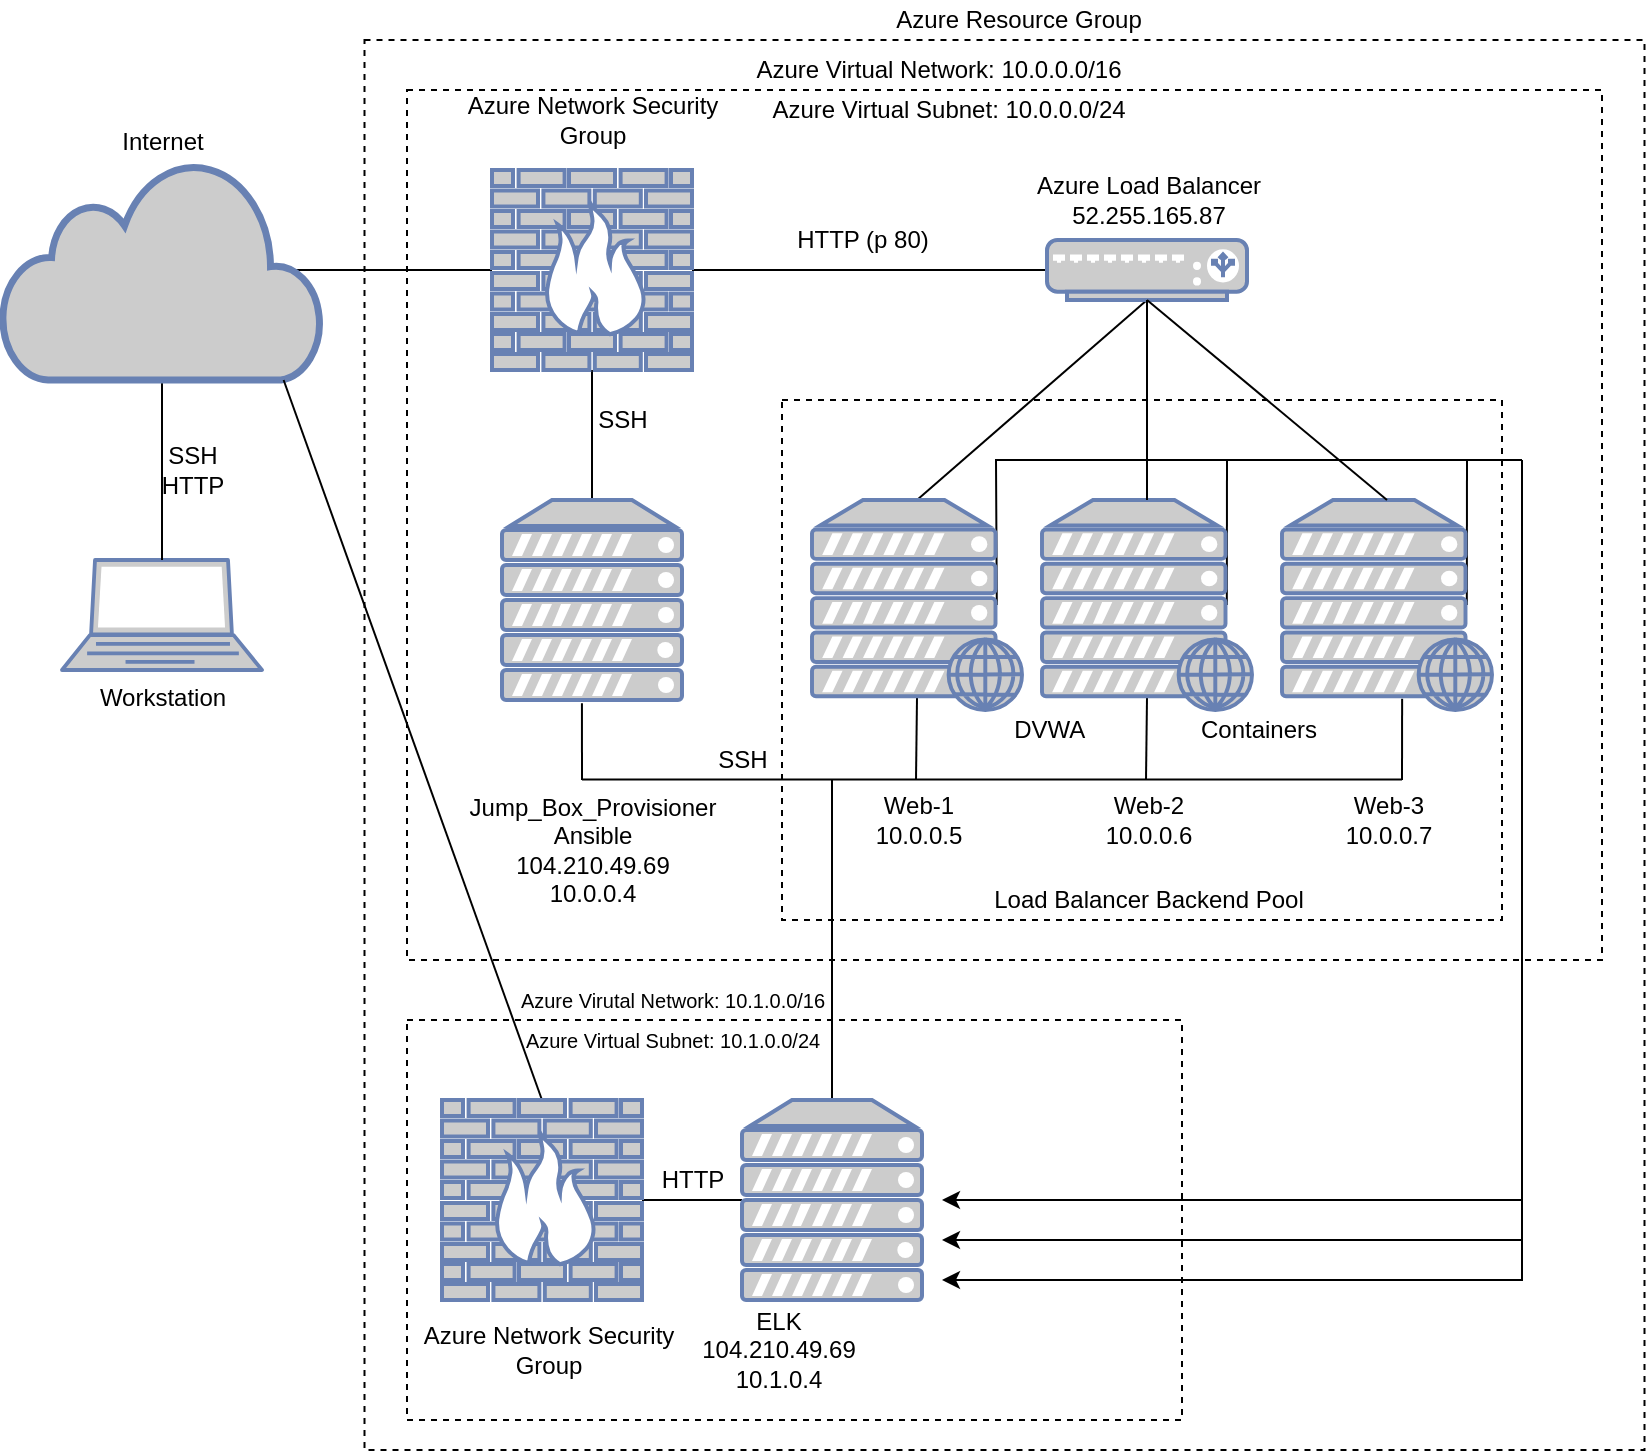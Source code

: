 <mxfile version="13.9.7" type="google"><diagram name="Page-1" id="822b0af5-4adb-64df-f703-e8dfc1f81529"><mxGraphModel dx="1673" dy="896" grid="1" gridSize="10" guides="1" tooltips="1" connect="1" arrows="0" fold="1" page="1" pageScale="1" pageWidth="1100" pageHeight="850" background="#ffffff" math="0" shadow="0"><root><mxCell id="0"/><mxCell id="1" parent="0"/><mxCell id="2YLoZuUL_iAg3HMT39QB-1" value="Workstation" style="verticalAlign=top;verticalLabelPosition=bottom;labelPosition=center;align=center;html=1;outlineConnect=0;fillColor=#CCCCCC;strokeColor=#6881B3;gradientColor=none;gradientDirection=north;strokeWidth=2;shape=mxgraph.networks.laptop;" vertex="1" parent="1"><mxGeometry x="110" y="520" width="100" height="55" as="geometry"/></mxCell><mxCell id="2YLoZuUL_iAg3HMT39QB-28" style="edgeStyle=none;rounded=0;orthogonalLoop=1;jettySize=auto;html=1;exitX=0.5;exitY=1;exitDx=0;exitDy=0;exitPerimeter=0;entryX=0.5;entryY=0;entryDx=0;entryDy=0;entryPerimeter=0;endArrow=none;endFill=0;fontColor=#000000;" edge="1" parent="1" source="2YLoZuUL_iAg3HMT39QB-2" target="2YLoZuUL_iAg3HMT39QB-1"><mxGeometry relative="1" as="geometry"/></mxCell><mxCell id="2YLoZuUL_iAg3HMT39QB-29" style="edgeStyle=none;rounded=0;orthogonalLoop=1;jettySize=auto;html=1;exitX=0.91;exitY=0.5;exitDx=0;exitDy=0;exitPerimeter=0;entryX=0;entryY=0.5;entryDx=0;entryDy=0;entryPerimeter=0;endArrow=none;endFill=0;fontColor=#000000;" edge="1" parent="1" source="2YLoZuUL_iAg3HMT39QB-2" target="2YLoZuUL_iAg3HMT39QB-3"><mxGeometry relative="1" as="geometry"/></mxCell><object label="&lt;font color=&quot;#000000&quot;&gt;Internet&lt;/font&gt;" id="2YLoZuUL_iAg3HMT39QB-2"><mxCell style="html=1;outlineConnect=0;fillColor=#CCCCCC;strokeColor=#6881B3;gradientColor=none;gradientDirection=north;strokeWidth=2;shape=mxgraph.networks.cloud;fontColor=#ffffff;labelPosition=center;verticalLabelPosition=top;align=center;verticalAlign=bottom;" vertex="1" parent="1"><mxGeometry x="80" y="320" width="160" height="110" as="geometry"/></mxCell></object><mxCell id="2YLoZuUL_iAg3HMT39QB-23" style="edgeStyle=none;rounded=0;orthogonalLoop=1;jettySize=auto;html=1;exitX=0.5;exitY=1;exitDx=0;exitDy=0;exitPerimeter=0;endArrow=none;endFill=0;fontColor=#000000;" edge="1" parent="1" source="2YLoZuUL_iAg3HMT39QB-3" target="2YLoZuUL_iAg3HMT39QB-5"><mxGeometry relative="1" as="geometry"/></mxCell><mxCell id="2YLoZuUL_iAg3HMT39QB-24" style="edgeStyle=none;rounded=0;orthogonalLoop=1;jettySize=auto;html=1;exitX=1;exitY=0.5;exitDx=0;exitDy=0;exitPerimeter=0;endArrow=none;endFill=0;fontColor=#000000;" edge="1" parent="1" source="2YLoZuUL_iAg3HMT39QB-3" target="2YLoZuUL_iAg3HMT39QB-4"><mxGeometry relative="1" as="geometry"/></mxCell><mxCell id="2YLoZuUL_iAg3HMT39QB-3" value="&lt;div style=&quot;text-align: justify&quot;&gt;&lt;/div&gt;" style="verticalAlign=bottom;verticalLabelPosition=top;labelPosition=center;align=center;html=1;outlineConnect=0;fillColor=#CCCCCC;strokeColor=#6881B3;gradientColor=none;gradientDirection=north;strokeWidth=2;shape=mxgraph.networks.firewall;" vertex="1" parent="1"><mxGeometry x="325" y="325" width="100" height="100" as="geometry"/></mxCell><mxCell id="2YLoZuUL_iAg3HMT39QB-25" style="edgeStyle=none;rounded=0;orthogonalLoop=1;jettySize=auto;html=1;exitX=0.5;exitY=1;exitDx=0;exitDy=0;exitPerimeter=0;entryX=0.5;entryY=0;entryDx=0;entryDy=0;entryPerimeter=0;endArrow=none;endFill=0;fontColor=#000000;" edge="1" parent="1" source="2YLoZuUL_iAg3HMT39QB-4" target="2YLoZuUL_iAg3HMT39QB-6"><mxGeometry relative="1" as="geometry"/></mxCell><mxCell id="2YLoZuUL_iAg3HMT39QB-4" value="" style="fontColor=#0066CC;verticalAlign=top;verticalLabelPosition=bottom;labelPosition=center;align=center;html=1;outlineConnect=0;fillColor=#CCCCCC;strokeColor=#6881B3;gradientColor=none;gradientDirection=north;strokeWidth=2;shape=mxgraph.networks.load_balancer;" vertex="1" parent="1"><mxGeometry x="602.5" y="360" width="100" height="30" as="geometry"/></mxCell><mxCell id="2YLoZuUL_iAg3HMT39QB-16" style="edgeStyle=none;rounded=0;orthogonalLoop=1;jettySize=auto;html=1;exitX=0.444;exitY=1.016;exitDx=0;exitDy=0;exitPerimeter=0;fontColor=#000000;endArrow=none;endFill=0;" edge="1" parent="1" source="2YLoZuUL_iAg3HMT39QB-5"><mxGeometry relative="1" as="geometry"><mxPoint x="370" y="630" as="targetPoint"/></mxGeometry></mxCell><mxCell id="2YLoZuUL_iAg3HMT39QB-5" value="" style="fontColor=#0066CC;verticalAlign=top;verticalLabelPosition=bottom;labelPosition=center;align=center;html=1;outlineConnect=0;fillColor=#CCCCCC;strokeColor=#6881B3;gradientColor=none;gradientDirection=north;strokeWidth=2;shape=mxgraph.networks.server;" vertex="1" parent="1"><mxGeometry x="330" y="490" width="90" height="100" as="geometry"/></mxCell><mxCell id="2YLoZuUL_iAg3HMT39QB-18" style="edgeStyle=none;rounded=0;orthogonalLoop=1;jettySize=auto;html=1;exitX=0.5;exitY=0.94;exitDx=0;exitDy=0;exitPerimeter=0;endArrow=none;endFill=0;fontColor=#000000;" edge="1" parent="1" source="2YLoZuUL_iAg3HMT39QB-6"><mxGeometry relative="1" as="geometry"><mxPoint x="537" y="630" as="targetPoint"/></mxGeometry></mxCell><mxCell id="2YLoZuUL_iAg3HMT39QB-40" style="edgeStyle=none;rounded=0;orthogonalLoop=1;jettySize=auto;html=1;exitX=0.88;exitY=0.5;exitDx=0;exitDy=0;exitPerimeter=0;endArrow=none;endFill=0;fontColor=#000000;" edge="1" parent="1" source="2YLoZuUL_iAg3HMT39QB-6"><mxGeometry relative="1" as="geometry"><mxPoint x="840" y="470" as="targetPoint"/><Array as="points"><mxPoint x="577" y="470"/></Array></mxGeometry></mxCell><mxCell id="2YLoZuUL_iAg3HMT39QB-6" value="" style="fontColor=#0066CC;verticalAlign=top;verticalLabelPosition=bottom;labelPosition=center;align=center;html=1;outlineConnect=0;fillColor=#CCCCCC;strokeColor=#6881B3;gradientColor=none;gradientDirection=north;strokeWidth=2;shape=mxgraph.networks.web_server;" vertex="1" parent="1"><mxGeometry x="485" y="490" width="105" height="105" as="geometry"/></mxCell><mxCell id="2YLoZuUL_iAg3HMT39QB-19" style="edgeStyle=none;rounded=0;orthogonalLoop=1;jettySize=auto;html=1;exitX=0.5;exitY=0.94;exitDx=0;exitDy=0;exitPerimeter=0;endArrow=none;endFill=0;fontColor=#000000;" edge="1" parent="1" source="2YLoZuUL_iAg3HMT39QB-7"><mxGeometry relative="1" as="geometry"><mxPoint x="652" y="630" as="targetPoint"/></mxGeometry></mxCell><mxCell id="2YLoZuUL_iAg3HMT39QB-41" style="edgeStyle=none;rounded=0;orthogonalLoop=1;jettySize=auto;html=1;exitX=0.88;exitY=0.5;exitDx=0;exitDy=0;exitPerimeter=0;endArrow=none;endFill=0;fontColor=#000000;" edge="1" parent="1" source="2YLoZuUL_iAg3HMT39QB-7"><mxGeometry relative="1" as="geometry"><mxPoint x="692.5" y="470.0" as="targetPoint"/></mxGeometry></mxCell><mxCell id="2YLoZuUL_iAg3HMT39QB-7" value="" style="fontColor=#0066CC;verticalAlign=top;verticalLabelPosition=bottom;labelPosition=center;align=center;html=1;outlineConnect=0;fillColor=#CCCCCC;strokeColor=#6881B3;gradientColor=none;gradientDirection=north;strokeWidth=2;shape=mxgraph.networks.web_server;" vertex="1" parent="1"><mxGeometry x="600" y="490" width="105" height="105" as="geometry"/></mxCell><mxCell id="2YLoZuUL_iAg3HMT39QB-20" style="edgeStyle=none;rounded=0;orthogonalLoop=1;jettySize=auto;html=1;exitX=0.572;exitY=0.947;exitDx=0;exitDy=0;exitPerimeter=0;endArrow=none;endFill=0;fontColor=#000000;" edge="1" parent="1" source="2YLoZuUL_iAg3HMT39QB-8"><mxGeometry relative="1" as="geometry"><mxPoint x="780" y="630" as="targetPoint"/></mxGeometry></mxCell><mxCell id="2YLoZuUL_iAg3HMT39QB-42" style="edgeStyle=none;rounded=0;orthogonalLoop=1;jettySize=auto;html=1;exitX=0.88;exitY=0.5;exitDx=0;exitDy=0;exitPerimeter=0;endArrow=none;endFill=0;fontColor=#000000;" edge="1" parent="1" source="2YLoZuUL_iAg3HMT39QB-8"><mxGeometry relative="1" as="geometry"><mxPoint x="812.5" y="470.0" as="targetPoint"/></mxGeometry></mxCell><mxCell id="2YLoZuUL_iAg3HMT39QB-8" value="" style="fontColor=#0066CC;verticalAlign=top;verticalLabelPosition=bottom;labelPosition=center;align=center;html=1;outlineConnect=0;fillColor=#CCCCCC;strokeColor=#6881B3;gradientColor=none;gradientDirection=north;strokeWidth=2;shape=mxgraph.networks.web_server;" vertex="1" parent="1"><mxGeometry x="720" y="490" width="105" height="105" as="geometry"/></mxCell><mxCell id="2YLoZuUL_iAg3HMT39QB-22" style="edgeStyle=none;rounded=0;orthogonalLoop=1;jettySize=auto;html=1;exitX=1;exitY=0.5;exitDx=0;exitDy=0;exitPerimeter=0;endArrow=none;endFill=0;fontColor=#000000;" edge="1" parent="1" source="2YLoZuUL_iAg3HMT39QB-9" target="2YLoZuUL_iAg3HMT39QB-10"><mxGeometry relative="1" as="geometry"/></mxCell><mxCell id="2YLoZuUL_iAg3HMT39QB-51" style="edgeStyle=none;rounded=0;orthogonalLoop=1;jettySize=auto;html=1;exitX=0.5;exitY=0;exitDx=0;exitDy=0;exitPerimeter=0;endArrow=none;endFill=0;fontColor=#000000;entryX=0.88;entryY=1;entryDx=0;entryDy=0;entryPerimeter=0;" edge="1" parent="1" source="2YLoZuUL_iAg3HMT39QB-9" target="2YLoZuUL_iAg3HMT39QB-2"><mxGeometry relative="1" as="geometry"><mxPoint x="250" y="530" as="targetPoint"/></mxGeometry></mxCell><mxCell id="2YLoZuUL_iAg3HMT39QB-9" value="" style="fontColor=#0066CC;verticalAlign=top;verticalLabelPosition=bottom;labelPosition=center;align=center;html=1;outlineConnect=0;fillColor=#CCCCCC;strokeColor=#6881B3;gradientColor=none;gradientDirection=north;strokeWidth=2;shape=mxgraph.networks.firewall;" vertex="1" parent="1"><mxGeometry x="300" y="790" width="100" height="100" as="geometry"/></mxCell><mxCell id="2YLoZuUL_iAg3HMT39QB-21" style="edgeStyle=none;rounded=0;orthogonalLoop=1;jettySize=auto;html=1;exitX=0.5;exitY=0;exitDx=0;exitDy=0;exitPerimeter=0;endArrow=none;endFill=0;fontColor=#000000;" edge="1" parent="1" source="2YLoZuUL_iAg3HMT39QB-10"><mxGeometry relative="1" as="geometry"><mxPoint x="495" y="630" as="targetPoint"/></mxGeometry></mxCell><mxCell id="2YLoZuUL_iAg3HMT39QB-10" value="" style="fontColor=#0066CC;verticalAlign=top;verticalLabelPosition=bottom;labelPosition=center;align=center;html=1;outlineConnect=0;fillColor=#CCCCCC;strokeColor=#6881B3;gradientColor=none;gradientDirection=north;strokeWidth=2;shape=mxgraph.networks.server;" vertex="1" parent="1"><mxGeometry x="450" y="790" width="90" height="100" as="geometry"/></mxCell><mxCell id="2YLoZuUL_iAg3HMT39QB-11" value="Jump_Box_Provisioner&lt;br&gt;Ansible&lt;br&gt;104.210.49.69&lt;br&gt;10.0.0.4" style="text;html=1;resizable=0;autosize=1;align=center;verticalAlign=middle;points=[];fillColor=none;strokeColor=none;rounded=0;fontColor=#000000;" vertex="1" parent="1"><mxGeometry x="305" y="635" width="140" height="60" as="geometry"/></mxCell><mxCell id="2YLoZuUL_iAg3HMT39QB-17" style="edgeStyle=none;rounded=0;orthogonalLoop=1;jettySize=auto;html=1;fontColor=#000000;endArrow=none;endFill=0;" edge="1" parent="1"><mxGeometry relative="1" as="geometry"><mxPoint x="780" y="629.71" as="targetPoint"/><mxPoint x="370" y="629.71" as="sourcePoint"/></mxGeometry></mxCell><mxCell id="2YLoZuUL_iAg3HMT39QB-26" style="edgeStyle=none;rounded=0;orthogonalLoop=1;jettySize=auto;html=1;exitX=0.5;exitY=1;exitDx=0;exitDy=0;exitPerimeter=0;entryX=0.5;entryY=0;entryDx=0;entryDy=0;entryPerimeter=0;endArrow=none;endFill=0;fontColor=#000000;" edge="1" parent="1" source="2YLoZuUL_iAg3HMT39QB-4" target="2YLoZuUL_iAg3HMT39QB-7"><mxGeometry relative="1" as="geometry"><mxPoint x="660" y="420" as="sourcePoint"/><mxPoint x="557.5" y="520" as="targetPoint"/></mxGeometry></mxCell><mxCell id="2YLoZuUL_iAg3HMT39QB-27" style="edgeStyle=none;rounded=0;orthogonalLoop=1;jettySize=auto;html=1;exitX=0.5;exitY=1;exitDx=0;exitDy=0;exitPerimeter=0;endArrow=none;endFill=0;fontColor=#000000;entryX=0.5;entryY=0;entryDx=0;entryDy=0;entryPerimeter=0;" edge="1" parent="1" source="2YLoZuUL_iAg3HMT39QB-4" target="2YLoZuUL_iAg3HMT39QB-8"><mxGeometry relative="1" as="geometry"><mxPoint x="720" y="420" as="sourcePoint"/><mxPoint x="617.5" y="520" as="targetPoint"/></mxGeometry></mxCell><mxCell id="2YLoZuUL_iAg3HMT39QB-30" value="Web-1&lt;br&gt;10.0.0.5" style="text;html=1;resizable=0;autosize=1;align=center;verticalAlign=middle;points=[];fillColor=none;strokeColor=none;rounded=0;fontColor=#000000;" vertex="1" parent="1"><mxGeometry x="507.5" y="635" width="60" height="30" as="geometry"/></mxCell><mxCell id="2YLoZuUL_iAg3HMT39QB-31" value="Web-2&lt;br&gt;10.0.0.6" style="text;html=1;resizable=0;autosize=1;align=center;verticalAlign=middle;points=[];fillColor=none;strokeColor=none;rounded=0;fontColor=#000000;" vertex="1" parent="1"><mxGeometry x="622.5" y="635" width="60" height="30" as="geometry"/></mxCell><mxCell id="2YLoZuUL_iAg3HMT39QB-32" value="Web-3&lt;br&gt;10.0.0.7" style="text;html=1;resizable=0;autosize=1;align=center;verticalAlign=middle;points=[];fillColor=none;strokeColor=none;rounded=0;fontColor=#000000;" vertex="1" parent="1"><mxGeometry x="742.5" y="635" width="60" height="30" as="geometry"/></mxCell><mxCell id="2YLoZuUL_iAg3HMT39QB-33" value="HTTP (p 80)" style="text;html=1;resizable=0;autosize=1;align=center;verticalAlign=middle;points=[];fillColor=none;strokeColor=none;rounded=0;fontColor=#000000;" vertex="1" parent="1"><mxGeometry x="470" y="350" width="80" height="20" as="geometry"/></mxCell><mxCell id="2YLoZuUL_iAg3HMT39QB-37" value="SSH&lt;br&gt;HTTP" style="text;html=1;resizable=0;autosize=1;align=center;verticalAlign=middle;points=[];fillColor=none;strokeColor=none;rounded=0;glass=0;dashed=1;fontColor=#000000;" vertex="1" parent="1"><mxGeometry x="150" y="460" width="50" height="30" as="geometry"/></mxCell><mxCell id="2YLoZuUL_iAg3HMT39QB-38" value="SSH" style="text;html=1;resizable=0;autosize=1;align=center;verticalAlign=middle;points=[];fillColor=none;strokeColor=none;rounded=0;glass=0;dashed=1;fontColor=#000000;" vertex="1" parent="1"><mxGeometry x="370" y="440" width="40" height="20" as="geometry"/></mxCell><mxCell id="2YLoZuUL_iAg3HMT39QB-39" value="SSH" style="text;html=1;resizable=0;autosize=1;align=center;verticalAlign=middle;points=[];fillColor=none;strokeColor=none;rounded=0;glass=0;dashed=1;fontColor=#000000;" vertex="1" parent="1"><mxGeometry x="430" y="610" width="40" height="20" as="geometry"/></mxCell><mxCell id="2YLoZuUL_iAg3HMT39QB-43" style="edgeStyle=none;rounded=0;orthogonalLoop=1;jettySize=auto;html=1;endArrow=classic;endFill=1;fontColor=#000000;startArrow=none;startFill=0;" edge="1" parent="1"><mxGeometry relative="1" as="geometry"><mxPoint x="550" y="840" as="targetPoint"/><mxPoint x="840" y="470" as="sourcePoint"/><Array as="points"><mxPoint x="840" y="840"/></Array></mxGeometry></mxCell><mxCell id="2YLoZuUL_iAg3HMT39QB-45" value="ELK&lt;br&gt;104.210.49.69&lt;br&gt;10.1.0.4" style="text;html=1;resizable=0;autosize=1;align=center;verticalAlign=middle;points=[];fillColor=none;strokeColor=none;rounded=0;glass=0;dashed=1;fontColor=#000000;" vertex="1" parent="1"><mxGeometry x="422.5" y="890" width="90" height="50" as="geometry"/></mxCell><mxCell id="2YLoZuUL_iAg3HMT39QB-46" value="Azure Load Balancer&lt;br&gt;52.255.165.87" style="text;html=1;resizable=0;autosize=1;align=center;verticalAlign=middle;points=[];fillColor=none;strokeColor=none;rounded=0;glass=0;dashed=1;fontColor=#000000;" vertex="1" parent="1"><mxGeometry x="587.5" y="325" width="130" height="30" as="geometry"/></mxCell><mxCell id="2YLoZuUL_iAg3HMT39QB-47" value="Azure Network Security&lt;br&gt;Group" style="text;html=1;resizable=0;autosize=1;align=center;verticalAlign=middle;points=[];fillColor=none;strokeColor=none;rounded=0;glass=0;dashed=1;fontColor=#000000;" vertex="1" parent="1"><mxGeometry x="305" y="285" width="140" height="30" as="geometry"/></mxCell><mxCell id="2YLoZuUL_iAg3HMT39QB-48" value="Azure Network Security&lt;br&gt;Group" style="text;html=1;resizable=0;autosize=1;align=center;verticalAlign=middle;points=[];fillColor=none;strokeColor=none;rounded=0;glass=0;dashed=1;fontColor=#000000;" vertex="1" parent="1"><mxGeometry x="282.5" y="900" width="140" height="30" as="geometry"/></mxCell><mxCell id="2YLoZuUL_iAg3HMT39QB-49" value="DVWA&amp;nbsp;" style="text;html=1;resizable=0;autosize=1;align=center;verticalAlign=middle;points=[];fillColor=none;strokeColor=none;rounded=0;glass=0;dashed=1;fontColor=#000000;" vertex="1" parent="1"><mxGeometry x="580" y="595" width="50" height="20" as="geometry"/></mxCell><mxCell id="2YLoZuUL_iAg3HMT39QB-50" value="Containers" style="text;html=1;resizable=0;autosize=1;align=center;verticalAlign=middle;points=[];fillColor=none;strokeColor=none;rounded=0;glass=0;dashed=1;fontColor=#000000;" vertex="1" parent="1"><mxGeometry x="672.5" y="595" width="70" height="20" as="geometry"/></mxCell><mxCell id="2YLoZuUL_iAg3HMT39QB-52" value="" style="whiteSpace=wrap;html=1;glass=0;dashed=1;strokeColor=#000000;fillColor=none;fontColor=#000000;" vertex="1" parent="1"><mxGeometry x="261.25" y="260" width="640" height="705" as="geometry"/></mxCell><mxCell id="2YLoZuUL_iAg3HMT39QB-54" value="HTTP" style="text;html=1;resizable=0;autosize=1;align=center;verticalAlign=middle;points=[];fillColor=none;strokeColor=none;rounded=0;glass=0;dashed=1;fontColor=#000000;" vertex="1" parent="1"><mxGeometry x="400" y="820" width="50" height="20" as="geometry"/></mxCell><mxCell id="2YLoZuUL_iAg3HMT39QB-55" value="" style="whiteSpace=wrap;html=1;glass=0;dashed=1;strokeColor=#000000;fillColor=none;fontColor=#000000;" vertex="1" parent="1"><mxGeometry x="470" y="440" width="360" height="260" as="geometry"/></mxCell><mxCell id="2YLoZuUL_iAg3HMT39QB-56" value="" style="whiteSpace=wrap;html=1;glass=0;dashed=1;strokeColor=#000000;fillColor=none;fontColor=#000000;" vertex="1" parent="1"><mxGeometry x="282.5" y="285" width="597.5" height="435" as="geometry"/></mxCell><mxCell id="2YLoZuUL_iAg3HMT39QB-57" value="Azure Resource Group" style="text;html=1;resizable=0;autosize=1;align=center;verticalAlign=middle;points=[];fillColor=none;strokeColor=none;rounded=0;glass=0;dashed=1;fontColor=#000000;" vertex="1" parent="1"><mxGeometry x="517.5" y="240" width="140" height="20" as="geometry"/></mxCell><mxCell id="2YLoZuUL_iAg3HMT39QB-58" value="Azure Virtual Network: 10.0.0.0/16" style="text;html=1;resizable=0;autosize=1;align=center;verticalAlign=middle;points=[];fillColor=none;strokeColor=none;rounded=0;glass=0;dashed=1;fontColor=#000000;" vertex="1" parent="1"><mxGeometry x="447.5" y="265" width="200" height="20" as="geometry"/></mxCell><mxCell id="2YLoZuUL_iAg3HMT39QB-59" value="Azure Virtual Subnet: 10.0.0.0/24" style="text;html=1;resizable=0;autosize=1;align=center;verticalAlign=middle;points=[];fillColor=none;strokeColor=none;rounded=0;glass=0;dashed=1;fontColor=#000000;" vertex="1" parent="1"><mxGeometry x="457.5" y="285" width="190" height="20" as="geometry"/></mxCell><mxCell id="2YLoZuUL_iAg3HMT39QB-60" value="Load Balancer Backend Pool" style="text;html=1;resizable=0;autosize=1;align=center;verticalAlign=middle;points=[];fillColor=none;strokeColor=none;rounded=0;glass=0;dashed=1;fontColor=#000000;" vertex="1" parent="1"><mxGeometry x="567.5" y="680" width="170" height="20" as="geometry"/></mxCell><mxCell id="2YLoZuUL_iAg3HMT39QB-61" value="" style="whiteSpace=wrap;html=1;glass=0;dashed=1;strokeColor=#000000;fillColor=none;fontColor=#000000;" vertex="1" parent="1"><mxGeometry x="282.5" y="750" width="387.5" height="200" as="geometry"/></mxCell><mxCell id="2YLoZuUL_iAg3HMT39QB-62" value="&lt;font style=&quot;font-size: 10px&quot;&gt;Azure Virutal Network: 10.1.0.0/16&lt;/font&gt;" style="text;html=1;resizable=0;autosize=1;align=center;verticalAlign=middle;points=[];fillColor=none;strokeColor=none;rounded=0;glass=0;dashed=1;fontColor=#000000;" vertex="1" parent="1"><mxGeometry x="330" y="730" width="170" height="20" as="geometry"/></mxCell><mxCell id="2YLoZuUL_iAg3HMT39QB-63" value="&lt;font style=&quot;font-size: 10px&quot;&gt;Azure Virtual Subnet: 10.1.0.0/24&lt;/font&gt;" style="text;html=1;resizable=0;autosize=1;align=center;verticalAlign=middle;points=[];fillColor=none;strokeColor=none;rounded=0;glass=0;dashed=1;fontColor=#000000;" vertex="1" parent="1"><mxGeometry x="335" y="750" width="160" height="20" as="geometry"/></mxCell><mxCell id="2YLoZuUL_iAg3HMT39QB-64" style="edgeStyle=none;rounded=0;orthogonalLoop=1;jettySize=auto;html=1;endArrow=classic;endFill=1;fontColor=#000000;startArrow=none;startFill=0;" edge="1" parent="1"><mxGeometry relative="1" as="geometry"><mxPoint x="550" y="860" as="targetPoint"/><mxPoint x="840" y="840" as="sourcePoint"/><Array as="points"><mxPoint x="840" y="860"/></Array></mxGeometry></mxCell><mxCell id="2YLoZuUL_iAg3HMT39QB-65" style="edgeStyle=none;rounded=0;orthogonalLoop=1;jettySize=auto;html=1;endArrow=classic;endFill=1;fontColor=#000000;startArrow=none;startFill=0;" edge="1" parent="1"><mxGeometry relative="1" as="geometry"><mxPoint x="550" y="880" as="targetPoint"/><mxPoint x="840" y="860" as="sourcePoint"/><Array as="points"><mxPoint x="840" y="880"/></Array></mxGeometry></mxCell></root></mxGraphModel></diagram></mxfile>